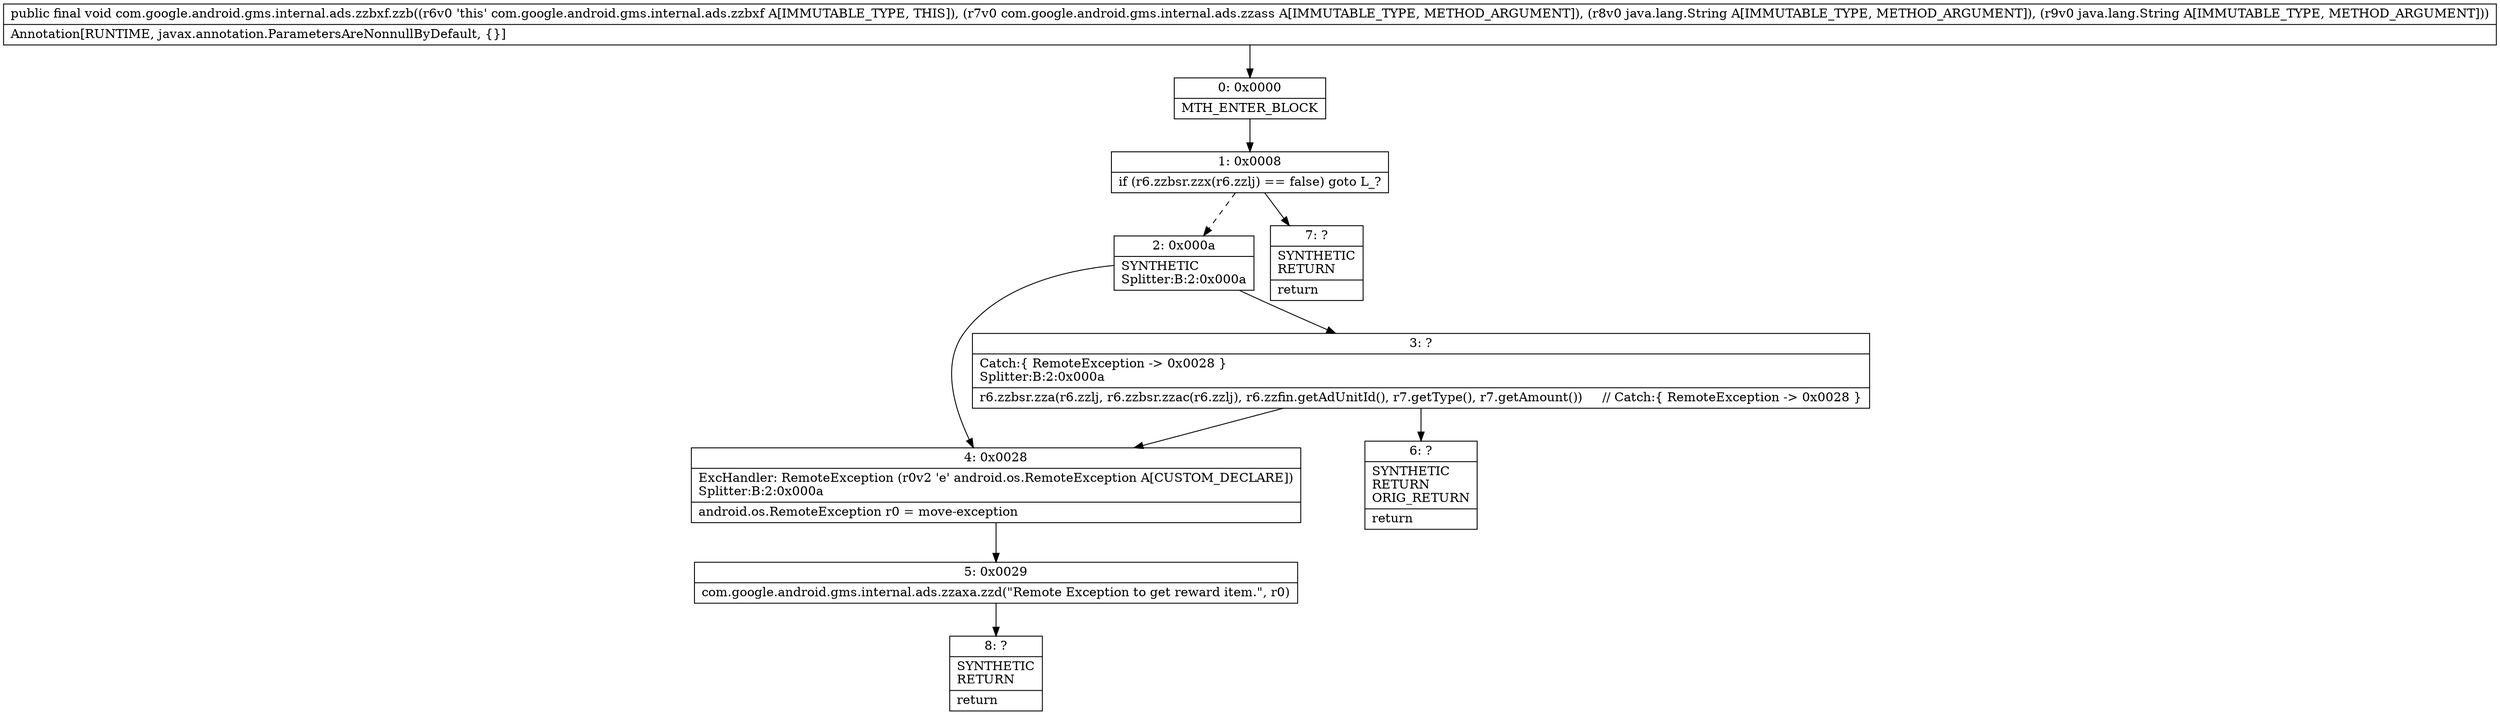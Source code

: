 digraph "CFG forcom.google.android.gms.internal.ads.zzbxf.zzb(Lcom\/google\/android\/gms\/internal\/ads\/zzass;Ljava\/lang\/String;Ljava\/lang\/String;)V" {
Node_0 [shape=record,label="{0\:\ 0x0000|MTH_ENTER_BLOCK\l}"];
Node_1 [shape=record,label="{1\:\ 0x0008|if (r6.zzbsr.zzx(r6.zzlj) == false) goto L_?\l}"];
Node_2 [shape=record,label="{2\:\ 0x000a|SYNTHETIC\lSplitter:B:2:0x000a\l}"];
Node_3 [shape=record,label="{3\:\ ?|Catch:\{ RemoteException \-\> 0x0028 \}\lSplitter:B:2:0x000a\l|r6.zzbsr.zza(r6.zzlj, r6.zzbsr.zzac(r6.zzlj), r6.zzfin.getAdUnitId(), r7.getType(), r7.getAmount())     \/\/ Catch:\{ RemoteException \-\> 0x0028 \}\l}"];
Node_4 [shape=record,label="{4\:\ 0x0028|ExcHandler: RemoteException (r0v2 'e' android.os.RemoteException A[CUSTOM_DECLARE])\lSplitter:B:2:0x000a\l|android.os.RemoteException r0 = move\-exception\l}"];
Node_5 [shape=record,label="{5\:\ 0x0029|com.google.android.gms.internal.ads.zzaxa.zzd(\"Remote Exception to get reward item.\", r0)\l}"];
Node_6 [shape=record,label="{6\:\ ?|SYNTHETIC\lRETURN\lORIG_RETURN\l|return\l}"];
Node_7 [shape=record,label="{7\:\ ?|SYNTHETIC\lRETURN\l|return\l}"];
Node_8 [shape=record,label="{8\:\ ?|SYNTHETIC\lRETURN\l|return\l}"];
MethodNode[shape=record,label="{public final void com.google.android.gms.internal.ads.zzbxf.zzb((r6v0 'this' com.google.android.gms.internal.ads.zzbxf A[IMMUTABLE_TYPE, THIS]), (r7v0 com.google.android.gms.internal.ads.zzass A[IMMUTABLE_TYPE, METHOD_ARGUMENT]), (r8v0 java.lang.String A[IMMUTABLE_TYPE, METHOD_ARGUMENT]), (r9v0 java.lang.String A[IMMUTABLE_TYPE, METHOD_ARGUMENT]))  | Annotation[RUNTIME, javax.annotation.ParametersAreNonnullByDefault, \{\}]\l}"];
MethodNode -> Node_0;
Node_0 -> Node_1;
Node_1 -> Node_2[style=dashed];
Node_1 -> Node_7;
Node_2 -> Node_3;
Node_2 -> Node_4;
Node_3 -> Node_4;
Node_3 -> Node_6;
Node_4 -> Node_5;
Node_5 -> Node_8;
}

